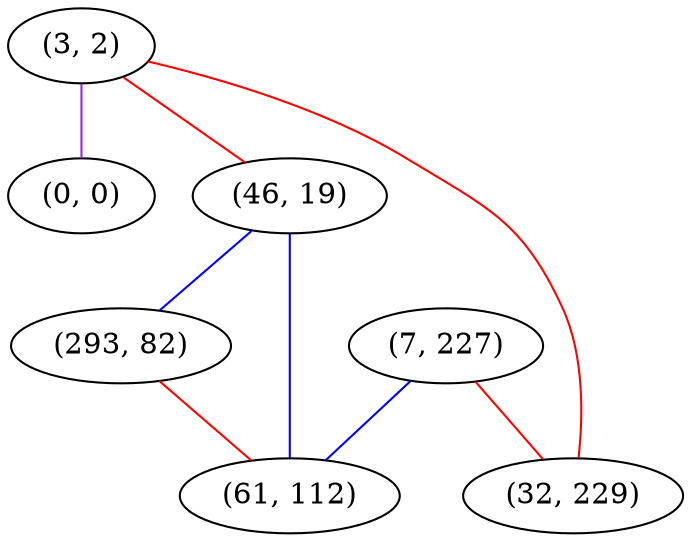 graph "" {
"(7, 227)";
"(3, 2)";
"(0, 0)";
"(46, 19)";
"(293, 82)";
"(32, 229)";
"(61, 112)";
"(7, 227)" -- "(32, 229)"  [color=red, key=0, weight=1];
"(7, 227)" -- "(61, 112)"  [color=blue, key=0, weight=3];
"(3, 2)" -- "(46, 19)"  [color=red, key=0, weight=1];
"(3, 2)" -- "(0, 0)"  [color=purple, key=0, weight=4];
"(3, 2)" -- "(32, 229)"  [color=red, key=0, weight=1];
"(46, 19)" -- "(293, 82)"  [color=blue, key=0, weight=3];
"(46, 19)" -- "(61, 112)"  [color=blue, key=0, weight=3];
"(293, 82)" -- "(61, 112)"  [color=red, key=0, weight=1];
}
